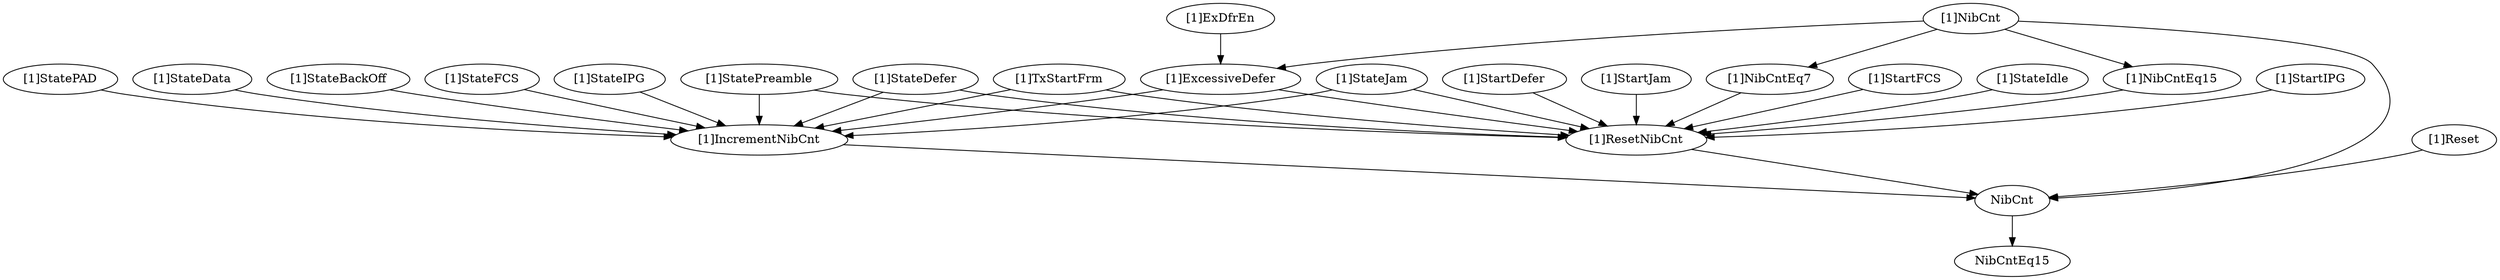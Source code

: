 strict digraph "" {
	"[1]StateData"	 [complexity=14,
		importance=0.185809438877,
		rank=0.013272102777];
	"[1]IncrementNibCnt"	 [complexity=3,
		importance=0.171065952508,
		rank=0.0570219841694];
	"[1]StateData" -> "[1]IncrementNibCnt";
	"[1]StatePreamble"	 [complexity=16,
		importance=0.331331243648,
		rank=0.020708202728];
	"[1]StatePreamble" -> "[1]IncrementNibCnt";
	"[1]ResetNibCnt"	 [complexity=3,
		importance=0.316587757278,
		rank=0.105529252426];
	"[1]StatePreamble" -> "[1]ResetNibCnt";
	"[1]StateBackOff"	 [complexity=14,
		importance=0.185809438877,
		rank=0.013272102777];
	"[1]StateBackOff" -> "[1]IncrementNibCnt";
	"[1]StateDefer"	 [complexity=16,
		importance=0.331331243648,
		rank=0.020708202728];
	"[1]StateDefer" -> "[1]IncrementNibCnt";
	"[1]StateDefer" -> "[1]ResetNibCnt";
	"[1]StateFCS"	 [complexity=14,
		importance=0.185809438877,
		rank=0.013272102777];
	"[1]StateFCS" -> "[1]IncrementNibCnt";
	"[1]StateIPG"	 [complexity=14,
		importance=0.185809438877,
		rank=0.013272102777];
	"[1]StateIPG" -> "[1]IncrementNibCnt";
	NibCntEq15	 [complexity=0,
		importance=0.0214730193386,
		rank=0.0];
	"[1]NibCntEq7"	 [complexity=16,
		importance=0.338060776617,
		rank=0.0211287985386];
	"[1]NibCntEq7" -> "[1]ResetNibCnt";
	NibCnt	 [complexity=2,
		importance=0.115692063231,
		rank=0.0578460316153];
	"[1]IncrementNibCnt" -> NibCnt;
	"[1]StartFCS"	 [complexity=16,
		importance=0.331331243648,
		rank=0.020708202728];
	"[1]StartFCS" -> "[1]ResetNibCnt";
	"[1]StatePAD"	 [complexity=14,
		importance=0.185809438877,
		rank=0.013272102777];
	"[1]StatePAD" -> "[1]IncrementNibCnt";
	"[1]TxStartFrm"	 [complexity=16,
		importance=0.331331243648,
		rank=0.020708202728];
	"[1]TxStartFrm" -> "[1]IncrementNibCnt";
	"[1]TxStartFrm" -> "[1]ResetNibCnt";
	NibCnt -> NibCntEq15;
	"[1]ResetNibCnt" -> NibCnt;
	"[1]StateIdle"	 [complexity=16,
		importance=0.331331243648,
		rank=0.020708202728];
	"[1]StateIdle" -> "[1]ResetNibCnt";
	"[1]NibCnt"	 [complexity=18,
		importance=0.432279820509,
		rank=0.0240155455838];
	"[1]NibCnt" -> "[1]NibCntEq7";
	"[1]NibCnt" -> NibCnt;
	"[1]ExcessiveDefer"	 [complexity=16,
		importance=0.345432554995,
		rank=0.0215895346872];
	"[1]NibCnt" -> "[1]ExcessiveDefer";
	"[1]NibCntEq15"	 [complexity=16,
		importance=0.338060776617,
		rank=0.0211287985386];
	"[1]NibCnt" -> "[1]NibCntEq15";
	"[1]StartIPG"	 [complexity=16,
		importance=0.331331243648,
		rank=0.020708202728];
	"[1]StartIPG" -> "[1]ResetNibCnt";
	"[1]Reset"	 [complexity=3,
		importance=0.361819676061,
		rank=0.120606558687];
	"[1]Reset" -> NibCnt;
	"[1]StateJam"	 [complexity=16,
		importance=0.331331243648,
		rank=0.020708202728];
	"[1]StateJam" -> "[1]IncrementNibCnt";
	"[1]StateJam" -> "[1]ResetNibCnt";
	"[1]StartDefer"	 [complexity=16,
		importance=0.331331243648,
		rank=0.020708202728];
	"[1]StartDefer" -> "[1]ResetNibCnt";
	"[1]ExDfrEn"	 [complexity=19,
		importance=0.360176041364,
		rank=0.018956633756];
	"[1]ExDfrEn" -> "[1]ExcessiveDefer";
	"[1]ExcessiveDefer" -> "[1]IncrementNibCnt";
	"[1]ExcessiveDefer" -> "[1]ResetNibCnt";
	"[1]NibCntEq15" -> "[1]ResetNibCnt";
	"[1]StartJam"	 [complexity=16,
		importance=0.331331243648,
		rank=0.020708202728];
	"[1]StartJam" -> "[1]ResetNibCnt";
}
